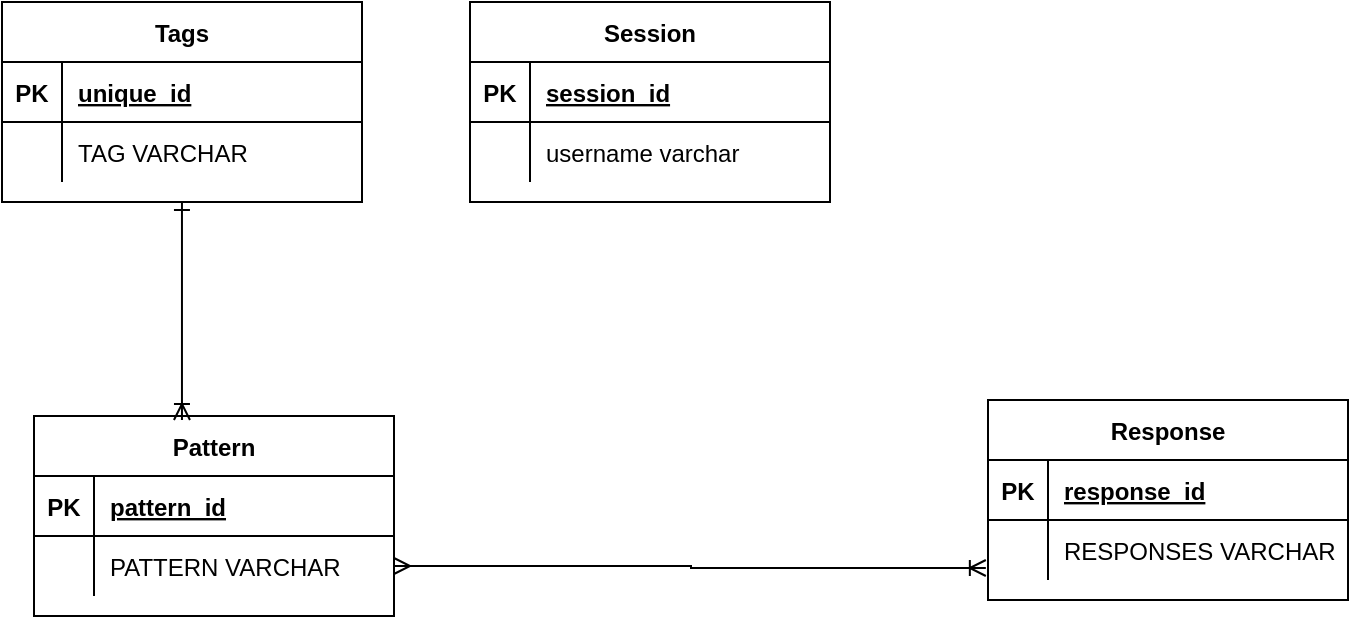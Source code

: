 <mxfile version="14.4.9" type="github">
  <diagram id="7qTWdWtIOQ5nhJ8zLcDE" name="Page-1">
    <mxGraphModel dx="1332" dy="802" grid="0" gridSize="10" guides="1" tooltips="1" connect="1" arrows="1" fold="1" page="1" pageScale="1" pageWidth="850" pageHeight="1100" math="0" shadow="0">
      <root>
        <mxCell id="0" />
        <mxCell id="1" parent="0" />
        <mxCell id="G06zANGbgaWx_TJrOBEd-1" value="Pattern" style="shape=table;startSize=30;container=1;collapsible=1;childLayout=tableLayout;fixedRows=1;rowLines=0;fontStyle=1;align=center;resizeLast=1;" vertex="1" parent="1">
          <mxGeometry x="117" y="276" width="180" height="100" as="geometry" />
        </mxCell>
        <mxCell id="G06zANGbgaWx_TJrOBEd-2" value="" style="shape=partialRectangle;collapsible=0;dropTarget=0;pointerEvents=0;fillColor=none;top=0;left=0;bottom=1;right=0;points=[[0,0.5],[1,0.5]];portConstraint=eastwest;" vertex="1" parent="G06zANGbgaWx_TJrOBEd-1">
          <mxGeometry y="30" width="180" height="30" as="geometry" />
        </mxCell>
        <mxCell id="G06zANGbgaWx_TJrOBEd-3" value="PK" style="shape=partialRectangle;connectable=0;fillColor=none;top=0;left=0;bottom=0;right=0;fontStyle=1;overflow=hidden;" vertex="1" parent="G06zANGbgaWx_TJrOBEd-2">
          <mxGeometry width="30" height="30" as="geometry" />
        </mxCell>
        <mxCell id="G06zANGbgaWx_TJrOBEd-4" value="pattern_id" style="shape=partialRectangle;connectable=0;fillColor=none;top=0;left=0;bottom=0;right=0;align=left;spacingLeft=6;fontStyle=5;overflow=hidden;" vertex="1" parent="G06zANGbgaWx_TJrOBEd-2">
          <mxGeometry x="30" width="150" height="30" as="geometry" />
        </mxCell>
        <mxCell id="G06zANGbgaWx_TJrOBEd-5" value="" style="shape=partialRectangle;collapsible=0;dropTarget=0;pointerEvents=0;fillColor=none;top=0;left=0;bottom=0;right=0;points=[[0,0.5],[1,0.5]];portConstraint=eastwest;" vertex="1" parent="G06zANGbgaWx_TJrOBEd-1">
          <mxGeometry y="60" width="180" height="30" as="geometry" />
        </mxCell>
        <mxCell id="G06zANGbgaWx_TJrOBEd-6" value="" style="shape=partialRectangle;connectable=0;fillColor=none;top=0;left=0;bottom=0;right=0;editable=1;overflow=hidden;" vertex="1" parent="G06zANGbgaWx_TJrOBEd-5">
          <mxGeometry width="30" height="30" as="geometry" />
        </mxCell>
        <mxCell id="G06zANGbgaWx_TJrOBEd-7" value="PATTERN VARCHAR" style="shape=partialRectangle;connectable=0;fillColor=none;top=0;left=0;bottom=0;right=0;align=left;spacingLeft=6;overflow=hidden;" vertex="1" parent="G06zANGbgaWx_TJrOBEd-5">
          <mxGeometry x="30" width="150" height="30" as="geometry" />
        </mxCell>
        <mxCell id="G06zANGbgaWx_TJrOBEd-43" style="edgeStyle=orthogonalEdgeStyle;rounded=0;orthogonalLoop=1;jettySize=auto;html=1;entryX=0.411;entryY=0.02;entryDx=0;entryDy=0;entryPerimeter=0;endArrow=ERoneToMany;endFill=0;startArrow=ERone;startFill=0;" edge="1" parent="1" source="G06zANGbgaWx_TJrOBEd-14" target="G06zANGbgaWx_TJrOBEd-1">
          <mxGeometry relative="1" as="geometry" />
        </mxCell>
        <mxCell id="G06zANGbgaWx_TJrOBEd-14" value="Tags" style="shape=table;startSize=30;container=1;collapsible=1;childLayout=tableLayout;fixedRows=1;rowLines=0;fontStyle=1;align=center;resizeLast=1;" vertex="1" parent="1">
          <mxGeometry x="101" y="69" width="180" height="100" as="geometry" />
        </mxCell>
        <mxCell id="G06zANGbgaWx_TJrOBEd-15" value="" style="shape=partialRectangle;collapsible=0;dropTarget=0;pointerEvents=0;fillColor=none;top=0;left=0;bottom=1;right=0;points=[[0,0.5],[1,0.5]];portConstraint=eastwest;" vertex="1" parent="G06zANGbgaWx_TJrOBEd-14">
          <mxGeometry y="30" width="180" height="30" as="geometry" />
        </mxCell>
        <mxCell id="G06zANGbgaWx_TJrOBEd-16" value="PK" style="shape=partialRectangle;connectable=0;fillColor=none;top=0;left=0;bottom=0;right=0;fontStyle=1;overflow=hidden;" vertex="1" parent="G06zANGbgaWx_TJrOBEd-15">
          <mxGeometry width="30" height="30" as="geometry" />
        </mxCell>
        <mxCell id="G06zANGbgaWx_TJrOBEd-17" value="unique_id" style="shape=partialRectangle;connectable=0;fillColor=none;top=0;left=0;bottom=0;right=0;align=left;spacingLeft=6;fontStyle=5;overflow=hidden;" vertex="1" parent="G06zANGbgaWx_TJrOBEd-15">
          <mxGeometry x="30" width="150" height="30" as="geometry" />
        </mxCell>
        <mxCell id="G06zANGbgaWx_TJrOBEd-18" value="" style="shape=partialRectangle;collapsible=0;dropTarget=0;pointerEvents=0;fillColor=none;top=0;left=0;bottom=0;right=0;points=[[0,0.5],[1,0.5]];portConstraint=eastwest;" vertex="1" parent="G06zANGbgaWx_TJrOBEd-14">
          <mxGeometry y="60" width="180" height="30" as="geometry" />
        </mxCell>
        <mxCell id="G06zANGbgaWx_TJrOBEd-19" value="" style="shape=partialRectangle;connectable=0;fillColor=none;top=0;left=0;bottom=0;right=0;editable=1;overflow=hidden;" vertex="1" parent="G06zANGbgaWx_TJrOBEd-18">
          <mxGeometry width="30" height="30" as="geometry" />
        </mxCell>
        <mxCell id="G06zANGbgaWx_TJrOBEd-20" value="TAG VARCHAR" style="shape=partialRectangle;connectable=0;fillColor=none;top=0;left=0;bottom=0;right=0;align=left;spacingLeft=6;overflow=hidden;" vertex="1" parent="G06zANGbgaWx_TJrOBEd-18">
          <mxGeometry x="30" width="150" height="30" as="geometry" />
        </mxCell>
        <mxCell id="G06zANGbgaWx_TJrOBEd-21" value="Response" style="shape=table;startSize=30;container=1;collapsible=1;childLayout=tableLayout;fixedRows=1;rowLines=0;fontStyle=1;align=center;resizeLast=1;" vertex="1" parent="1">
          <mxGeometry x="594" y="268" width="180" height="100" as="geometry" />
        </mxCell>
        <mxCell id="G06zANGbgaWx_TJrOBEd-22" value="" style="shape=partialRectangle;collapsible=0;dropTarget=0;pointerEvents=0;fillColor=none;top=0;left=0;bottom=1;right=0;points=[[0,0.5],[1,0.5]];portConstraint=eastwest;" vertex="1" parent="G06zANGbgaWx_TJrOBEd-21">
          <mxGeometry y="30" width="180" height="30" as="geometry" />
        </mxCell>
        <mxCell id="G06zANGbgaWx_TJrOBEd-23" value="PK" style="shape=partialRectangle;connectable=0;fillColor=none;top=0;left=0;bottom=0;right=0;fontStyle=1;overflow=hidden;" vertex="1" parent="G06zANGbgaWx_TJrOBEd-22">
          <mxGeometry width="30" height="30" as="geometry" />
        </mxCell>
        <mxCell id="G06zANGbgaWx_TJrOBEd-24" value="response_id" style="shape=partialRectangle;connectable=0;fillColor=none;top=0;left=0;bottom=0;right=0;align=left;spacingLeft=6;fontStyle=5;overflow=hidden;" vertex="1" parent="G06zANGbgaWx_TJrOBEd-22">
          <mxGeometry x="30" width="150" height="30" as="geometry" />
        </mxCell>
        <mxCell id="G06zANGbgaWx_TJrOBEd-25" value="" style="shape=partialRectangle;collapsible=0;dropTarget=0;pointerEvents=0;fillColor=none;top=0;left=0;bottom=0;right=0;points=[[0,0.5],[1,0.5]];portConstraint=eastwest;" vertex="1" parent="G06zANGbgaWx_TJrOBEd-21">
          <mxGeometry y="60" width="180" height="30" as="geometry" />
        </mxCell>
        <mxCell id="G06zANGbgaWx_TJrOBEd-26" value="" style="shape=partialRectangle;connectable=0;fillColor=none;top=0;left=0;bottom=0;right=0;editable=1;overflow=hidden;" vertex="1" parent="G06zANGbgaWx_TJrOBEd-25">
          <mxGeometry width="30" height="30" as="geometry" />
        </mxCell>
        <mxCell id="G06zANGbgaWx_TJrOBEd-27" value="RESPONSES VARCHAR" style="shape=partialRectangle;connectable=0;fillColor=none;top=0;left=0;bottom=0;right=0;align=left;spacingLeft=6;overflow=hidden;" vertex="1" parent="G06zANGbgaWx_TJrOBEd-25">
          <mxGeometry x="30" width="150" height="30" as="geometry" />
        </mxCell>
        <mxCell id="G06zANGbgaWx_TJrOBEd-35" value="Session" style="shape=table;startSize=30;container=1;collapsible=1;childLayout=tableLayout;fixedRows=1;rowLines=0;fontStyle=1;align=center;resizeLast=1;" vertex="1" parent="1">
          <mxGeometry x="335" y="69" width="180" height="100" as="geometry" />
        </mxCell>
        <mxCell id="G06zANGbgaWx_TJrOBEd-36" value="" style="shape=partialRectangle;collapsible=0;dropTarget=0;pointerEvents=0;fillColor=none;top=0;left=0;bottom=1;right=0;points=[[0,0.5],[1,0.5]];portConstraint=eastwest;" vertex="1" parent="G06zANGbgaWx_TJrOBEd-35">
          <mxGeometry y="30" width="180" height="30" as="geometry" />
        </mxCell>
        <mxCell id="G06zANGbgaWx_TJrOBEd-37" value="PK" style="shape=partialRectangle;connectable=0;fillColor=none;top=0;left=0;bottom=0;right=0;fontStyle=1;overflow=hidden;" vertex="1" parent="G06zANGbgaWx_TJrOBEd-36">
          <mxGeometry width="30" height="30" as="geometry" />
        </mxCell>
        <mxCell id="G06zANGbgaWx_TJrOBEd-38" value="session_id" style="shape=partialRectangle;connectable=0;fillColor=none;top=0;left=0;bottom=0;right=0;align=left;spacingLeft=6;fontStyle=5;overflow=hidden;" vertex="1" parent="G06zANGbgaWx_TJrOBEd-36">
          <mxGeometry x="30" width="150" height="30" as="geometry" />
        </mxCell>
        <mxCell id="G06zANGbgaWx_TJrOBEd-39" value="" style="shape=partialRectangle;collapsible=0;dropTarget=0;pointerEvents=0;fillColor=none;top=0;left=0;bottom=0;right=0;points=[[0,0.5],[1,0.5]];portConstraint=eastwest;" vertex="1" parent="G06zANGbgaWx_TJrOBEd-35">
          <mxGeometry y="60" width="180" height="30" as="geometry" />
        </mxCell>
        <mxCell id="G06zANGbgaWx_TJrOBEd-40" value="" style="shape=partialRectangle;connectable=0;fillColor=none;top=0;left=0;bottom=0;right=0;editable=1;overflow=hidden;" vertex="1" parent="G06zANGbgaWx_TJrOBEd-39">
          <mxGeometry width="30" height="30" as="geometry" />
        </mxCell>
        <mxCell id="G06zANGbgaWx_TJrOBEd-41" value="username varchar" style="shape=partialRectangle;connectable=0;fillColor=none;top=0;left=0;bottom=0;right=0;align=left;spacingLeft=6;overflow=hidden;" vertex="1" parent="G06zANGbgaWx_TJrOBEd-39">
          <mxGeometry x="30" width="150" height="30" as="geometry" />
        </mxCell>
        <mxCell id="G06zANGbgaWx_TJrOBEd-44" style="edgeStyle=orthogonalEdgeStyle;rounded=0;orthogonalLoop=1;jettySize=auto;html=1;entryX=-0.006;entryY=0.8;entryDx=0;entryDy=0;entryPerimeter=0;startArrow=ERmany;startFill=0;endArrow=ERoneToMany;endFill=0;" edge="1" parent="1" source="G06zANGbgaWx_TJrOBEd-5" target="G06zANGbgaWx_TJrOBEd-25">
          <mxGeometry relative="1" as="geometry" />
        </mxCell>
      </root>
    </mxGraphModel>
  </diagram>
</mxfile>
